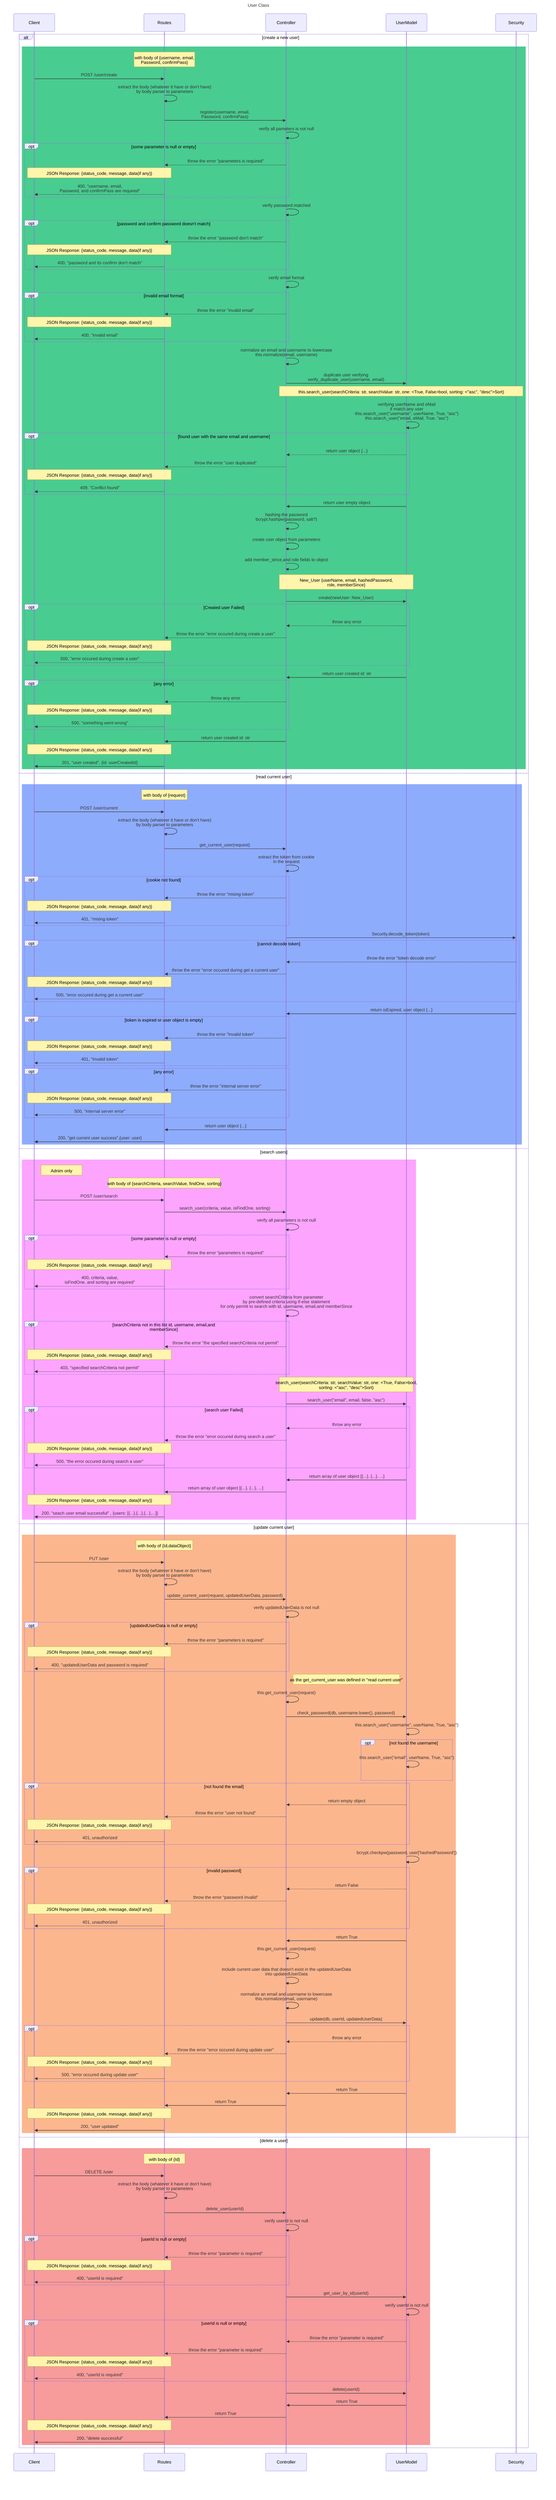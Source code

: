 sequenceDiagram
   title User Class
    participant Client
    participant Routes
    participant Controller
    participant UserModel
    participant Security
    

    alt create a new user
        rect rgb(73,204,144)
            Note over Routes: with body of {username, email,<br/>Password, confirmPass}
            Client->>Routes: POST /user/create
            Routes->>Routes: extract the body (whatever it have or don't have)<br> by body parser to parameters
            Routes->>Controller: register(username, email,<br>Password, confirmPass)
            Controller->>Controller: verify all pameters is not null 
            opt some parameter is null or empty
                Controller-->>Routes: throw the error "parameters is required"
                Note over Routes,Client: JSON Response: {status_code, message, data(if any)}
                Routes-->>Client: 400, "username, email,<br> Password, and confirmPass are required"
            end
            Controller->>Controller: verify password matched
            opt password and confirm password doesn't match
                Controller-->>Routes: throw the error "password don't match"
                Note over Routes,Client: JSON Response: {status_code, message, data(if any)}
                Routes-->>Client: 400, "password and its confirm don't match"
            end
            Controller->>Controller: verify email format
            opt invalid email format 
                Controller-->>Routes: throw the error "invalid email"
                Note over Routes,Client: JSON Response: {status_code, message, data(if any)}
                Routes-->>Client: 400, "invalid email"
            end
            Controller->>Controller: normalize an email and username to lowercase<br> this.normalize(email, username)
            Controller->>UserModel: duplicate user verifying<br>verify_duplicate_user(username, email)
            Note over Controller, Security: this.search_user(searchCriteria: str, searchValue: str, one: <True, False>bool, sorting: <"asc", "desc">Sort)
            UserModel->>UserModel: verifying userName and eMail<br> if match any user<br>this.search_user("username", userName, True, "asc")<br>this.search_user("email, eMail, True, "asc")
            opt found user with the same email and username
                UserModel-->>Controller: return user object {...}
                Controller-->>Routes: throw the error "user duplicated"
                Note over Routes,Client: JSON Response: {status_code, message, data(if any)}
                Routes-->>Client: 409, "Conflict found"
            end
            UserModel->>Controller: return user empty object
            Controller->>Controller: hashing the password<br>bcrypt.hashpw(password, salt?)
            Controller->>Controller: create user object from parameters
            Controller->>Controller: add member_since,and role fields to object
            Note over Controller, UserModel: New_User {userName, email, hashedPassword,<br>role, memberSince}
            Controller->>UserModel: create(newUser: New_User)
            opt Created user Failed
                UserModel-->>Controller: throw any error
                Controller-->>Routes: throw the error "error occured during create a user"
                Note over Routes,Client: JSON Response: {status_code, message, data(if any)}
                Routes-->>Client: 500, "error occured during create a user"
            end
            UserModel->>Controller: return user created id: str
            opt any error
                Controller-->>Routes: throw any error
                Note over Routes,Client: JSON Response: {status_code, message, data(if any)}
                Routes-->>Client: 500, "something went wrong"
            end
            Controller->>Routes: return user created id: str
            Note over Routes,Client: JSON Response: {status_code, message, data(if any)}
            Routes->>Client: 201, "user created", {id: userCreatedId}
        end
    else read current user
        rect rgb(142,172,252)
            Note over Routes: with body of {request}
            Client->>Routes: POST /user/current
            Routes->>Routes: extract the body (whatever it have or don't have)<br> by body parser to parameters
            Routes->>Controller: get_current_user(request)
            Controller->>Controller: extract the token from cookie<br>in the request
            opt cookie not found
                Controller-->>Routes: throw the error "mising token"
                Note over Routes,Client: JSON Response: {status_code, message, data(if any)}
                Routes-->>Client: 401, "mising token"
            end
            Controller->>Security: Security.decode_token(token)
            opt cannot decode token
                Security-->>Controller: throw the error "token decode error"
                Controller-->>Routes: throw the error "error occured during get a current user"
                Note over Routes,Client: JSON Response: {status_code, message, data(if any)}
                Routes-->>Client: 500, "error occured during get a current user"
            end
            Security->>Controller: return isExpired, user object {...}
            opt token is expired or user object is empty
                Controller-->>Routes: throw the error "Invalid token"
                Note over Routes,Client: JSON Response: {status_code, message, data(if any)}
                 Routes-->>Client: 401, "Invalid token"
            end
            opt any error
                Controller-->>Routes: throw the error "internal server error"
                Note over Routes,Client: JSON Response: {status_code, message, data(if any)}
                Routes-->>Client: 500, "internal server error"
            end
            Controller->>Routes: return user object {...}
            Routes->>Client: 200, "get current user success",{user: user}
        end
    else search users
        rect rgb(253,164,255)
            Note right of Client: Adnim only
            Note over Routes: with body of {searchCriteria, searchValue, findOne, sorting}
            Client->>Routes:POST /user/search
            Routes->>Controller: search_user(criteria, value, isFindOne, sorting)
            Controller->>Controller: verify all parameters is not null
            opt some parameter is null or empty
                Controller-->>Routes: throw the error "parameters is required"
                Note over Routes,Client: JSON Response: {status_code, message, data(if any)}
                Routes-->>Client: 400, criteria, value,<br> isFindOne, and sorting are required"
            end
            Controller->>Controller: convert searchCriteria from parameter<br> by pre-defined criteria using if-else statement<br>for only permit to search with id, username, email,and memberSince
            opt searchCriteria not in this list id, username, email,and memberSince
                Controller-->>Routes: throw the error "the specified searchCriteria not permit"
                Note over Routes,Client: JSON Response: {status_code, message, data(if any)}
                Routes-->>Client: 403, "specified searchCriteria not permit"
            end
            Note over Controller, UserModel: search_user(searchCriteria: str, searchValue: str, one: <True, False>bool,<br> sorting: <"asc", "desc">Sort)
            Controller->>UserModel: search_user("email", email, false, "asc")
            opt search user Failed
                UserModel-->>Controller: throw any error
                Controller-->>Routes: throw the error "error occured during search a user"
                Note over Routes,Client: JSON Response: {status_code, message, data(if any)}
                Routes-->>Client: 500, "the error occured during search a user"
            end
            UserModel->>Controller: return array of user object [{...}, {...}, ...]
            Controller->>Routes: return array of user object [{...}, {...}, ...]
            Note over Routes,Client: JSON Response: {status_code, message, data(if any)}
            Routes->>Client: 200, "seach user email successful" , {users: [{...},{...},{...},...]}
        end
    else update current user
        rect rgb(252,182,142)
            Note over Routes: with body of {Id,dataObject}
            Client->>Routes: PUT /user
            Routes->>Routes: extract the body (whatever it have or don't have)<br> by body parser to parameters
            Routes->>Controller: update_current_user(request, updatedUserData, password)
            Controller->>Controller: verify updatedUserData is not null
            opt updatedUserData is null or empty
                Controller-->>Routes: throw the error "parameters is required"
                Note over Routes,Client: JSON Response: {status_code, message, data(if any)}
                Routes-->>Client: 400, "updatedUserData and password is required"
            end
            Note right of  Controller: as the get_current_user was defined in "read current user"
            Controller->>Controller: this.get_current_user(request)
            Controller->>UserModel: check_password(db, username.lower(), password)
            UserModel->>UserModel: this.search_user("username", userName, True, "asc")
            opt not found the username
                UserModel->>UserModel: this.search_user("email", userName, True, "asc")
            end
            opt not found the email
                UserModel-->>Controller: return empty object
                Controller-->>Routes: throw the error "user not found"
                Note over Routes,Client: JSON Response: {status_code, message, data(if any)}
                Routes-->>Client: 401, unauthorized
            end
            UserModel->>UserModel:bcrypt.checkpw(password, user['hashedPassword'])
            opt invalid password
                UserModel-->>Controller: return False
                Controller-->>Routes: throw the error "password invalid"
                Note over Routes,Client: JSON Response: {status_code, message, data(if any)}
                Routes-->>Client: 401, unauthorized
            end
            UserModel->>Controller: return True
            %%check new password and confirm nnew password
            Controller->>Controller: this.get_current_user(request)
            Controller->>Controller: include current user data that doesn't exist in the updatedUserData<br>into updatedUserData
            Controller->>Controller: normalize an email and username to lowercase<br> this.normalize(email, username)
            Controller->>UserModel: update(db, userId, updatedUserData)
            opt
                UserModel-->>Controller: throw any error
                Controller-->>Routes: throw the error "error occured during update user"
                Note over Routes,Client: JSON Response: {status_code, message, data(if any)}
                Routes-->>Client: 500, "error occured during update user"
            end
            UserModel->>Controller: return True
            Controller->>Routes: return True
            Note over Routes,Client: JSON Response: {status_code, message, data(if any)}
            Routes->>Client: 200, "user updated"
        end
    else delete a user
        rect rgb(247,155,155)
            Note over Routes: with body of {Id}
            Client->>Routes: DELETE /user
            Routes->>Routes: extract the body (whatever it have or don't have)<br> by body parser to parameters
            Routes->>Controller: delete_user(userId)
            Controller->>Controller: verify userId is not null
            opt userId is null or empty
                Controller-->>Routes: throw the error "parameter is required"
                Note over Routes,Client: JSON Response: {status_code, message, data(if any)}
                Routes-->>Client: 400, "userId is required"
            end
            Controller->>UserModel:get_user_by_id(userId)
            UserModel->>UserModel: verify userId is not null
            opt userId is null or empty
                UserModel-->>Controller: throw the error "parameter is required"
                Controller-->>Routes: throw the error "parameter is required"
                Note over Routes,Client: JSON Response: {status_code, message, data(if any)}
                Routes-->>Client: 400, "userId is required"
            end
            Controller->>UserModel: delete(userId)
            UserModel->>Controller: return True
            Controller->>Routes: return True
            Note over Routes,Client: JSON Response: {status_code, message, data(if any)}
            Routes->>Client: 200, "delete successful"
        end

    end